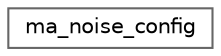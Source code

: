 digraph "Graphical Class Hierarchy"
{
 // LATEX_PDF_SIZE
  bgcolor="transparent";
  edge [fontname=Helvetica,fontsize=10,labelfontname=Helvetica,labelfontsize=10];
  node [fontname=Helvetica,fontsize=10,shape=box,height=0.2,width=0.4];
  rankdir="LR";
  Node0 [id="Node000000",label="ma_noise_config",height=0.2,width=0.4,color="grey40", fillcolor="white", style="filled",URL="$structma__noise__config.html",tooltip=" "];
}
